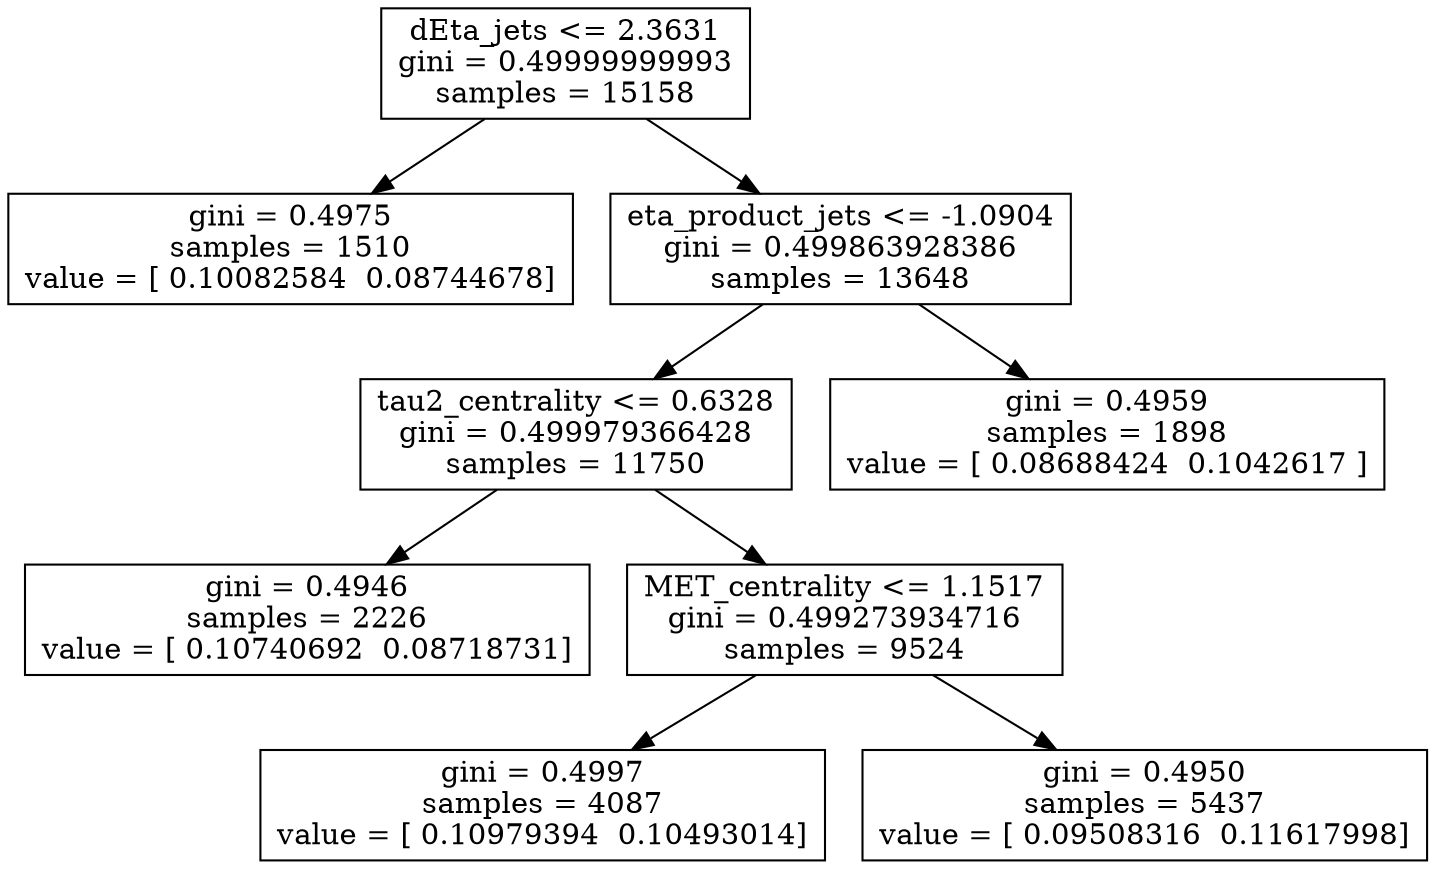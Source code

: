 digraph Tree {
0 [label="dEta_jets <= 2.3631\ngini = 0.49999999993\nsamples = 15158", shape="box"] ;
1 [label="gini = 0.4975\nsamples = 1510\nvalue = [ 0.10082584  0.08744678]", shape="box"] ;
0 -> 1 ;
2 [label="eta_product_jets <= -1.0904\ngini = 0.499863928386\nsamples = 13648", shape="box"] ;
0 -> 2 ;
3 [label="tau2_centrality <= 0.6328\ngini = 0.499979366428\nsamples = 11750", shape="box"] ;
2 -> 3 ;
4 [label="gini = 0.4946\nsamples = 2226\nvalue = [ 0.10740692  0.08718731]", shape="box"] ;
3 -> 4 ;
5 [label="MET_centrality <= 1.1517\ngini = 0.499273934716\nsamples = 9524", shape="box"] ;
3 -> 5 ;
6 [label="gini = 0.4997\nsamples = 4087\nvalue = [ 0.10979394  0.10493014]", shape="box"] ;
5 -> 6 ;
7 [label="gini = 0.4950\nsamples = 5437\nvalue = [ 0.09508316  0.11617998]", shape="box"] ;
5 -> 7 ;
8 [label="gini = 0.4959\nsamples = 1898\nvalue = [ 0.08688424  0.1042617 ]", shape="box"] ;
2 -> 8 ;
}